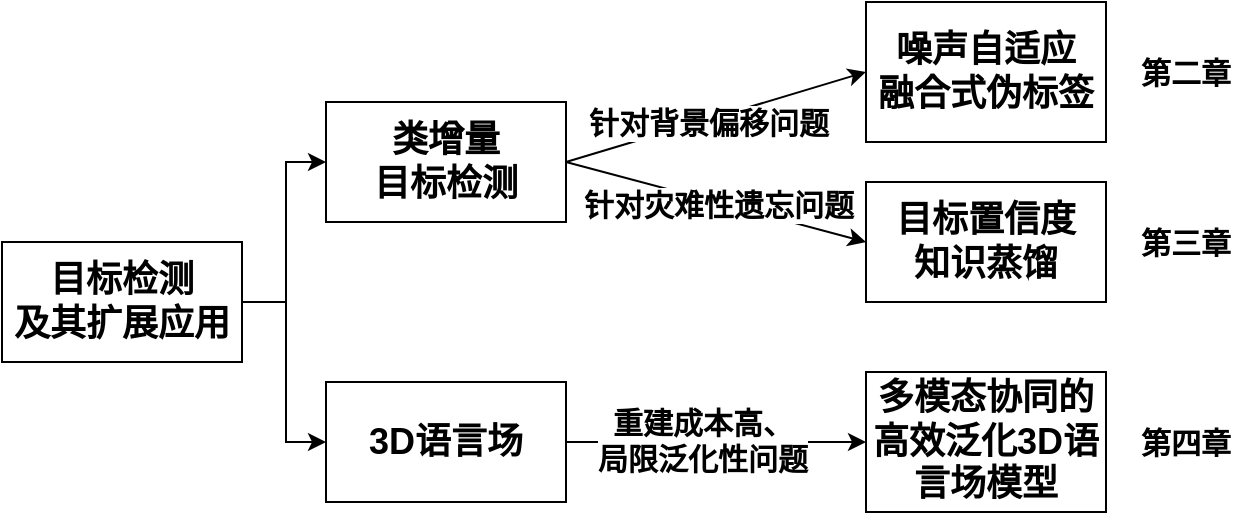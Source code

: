 <mxfile version="26.0.5">
  <diagram name="第 1 页" id="9PxOJa-GYMEY9I_e3lbe">
    <mxGraphModel dx="794" dy="464" grid="1" gridSize="10" guides="1" tooltips="1" connect="1" arrows="1" fold="1" page="1" pageScale="1" pageWidth="827" pageHeight="1169" math="0" shadow="0">
      <root>
        <mxCell id="0" />
        <mxCell id="1" parent="0" />
        <mxCell id="6DWLwP2dBzeRYAyNFLK5-1" value="&lt;font style=&quot;font-size: 18px;&quot;&gt;&lt;b&gt;目标检测&lt;/b&gt;&lt;/font&gt;&lt;div&gt;&lt;font style=&quot;font-size: 18px;&quot;&gt;&lt;b&gt;及其扩展应用&lt;/b&gt;&lt;/font&gt;&lt;/div&gt;" style="rounded=0;whiteSpace=wrap;html=1;" parent="1" vertex="1">
          <mxGeometry x="118" y="170" width="120" height="60" as="geometry" />
        </mxCell>
        <mxCell id="6DWLwP2dBzeRYAyNFLK5-2" value="&lt;span style=&quot;font-size: 18px;&quot;&gt;&lt;b&gt;类增量&lt;/b&gt;&lt;/span&gt;&lt;div&gt;&lt;span style=&quot;font-size: 18px;&quot;&gt;&lt;b&gt;目标检测&lt;/b&gt;&lt;/span&gt;&lt;/div&gt;" style="rounded=0;whiteSpace=wrap;html=1;" parent="1" vertex="1">
          <mxGeometry x="280" y="100" width="120" height="60" as="geometry" />
        </mxCell>
        <mxCell id="6DWLwP2dBzeRYAyNFLK5-3" value="&lt;span style=&quot;font-size: 18px;&quot;&gt;&lt;b&gt;3D语言场&lt;/b&gt;&lt;/span&gt;" style="rounded=0;whiteSpace=wrap;html=1;" parent="1" vertex="1">
          <mxGeometry x="280" y="240" width="120" height="60" as="geometry" />
        </mxCell>
        <mxCell id="6DWLwP2dBzeRYAyNFLK5-4" value="" style="endArrow=none;html=1;rounded=0;exitX=1;exitY=0.5;exitDx=0;exitDy=0;" parent="1" source="6DWLwP2dBzeRYAyNFLK5-1" edge="1">
          <mxGeometry width="50" height="50" relative="1" as="geometry">
            <mxPoint x="240" y="320" as="sourcePoint" />
            <mxPoint x="260" y="200" as="targetPoint" />
          </mxGeometry>
        </mxCell>
        <mxCell id="6DWLwP2dBzeRYAyNFLK5-5" value="" style="endArrow=classic;html=1;rounded=0;entryX=0;entryY=0.5;entryDx=0;entryDy=0;" parent="1" target="6DWLwP2dBzeRYAyNFLK5-2" edge="1">
          <mxGeometry width="50" height="50" relative="1" as="geometry">
            <mxPoint x="260" y="200" as="sourcePoint" />
            <mxPoint x="290" y="270" as="targetPoint" />
            <Array as="points">
              <mxPoint x="260" y="130" />
            </Array>
          </mxGeometry>
        </mxCell>
        <mxCell id="6DWLwP2dBzeRYAyNFLK5-6" value="" style="endArrow=classic;html=1;rounded=0;entryX=0;entryY=0.5;entryDx=0;entryDy=0;" parent="1" target="6DWLwP2dBzeRYAyNFLK5-3" edge="1">
          <mxGeometry width="50" height="50" relative="1" as="geometry">
            <mxPoint x="260" y="200" as="sourcePoint" />
            <mxPoint x="290" y="270" as="targetPoint" />
            <Array as="points">
              <mxPoint x="260" y="270" />
            </Array>
          </mxGeometry>
        </mxCell>
        <mxCell id="6DWLwP2dBzeRYAyNFLK5-8" value="&lt;span style=&quot;background-color: transparent; text-align: left;&quot;&gt;&lt;font style=&quot;font-size: 18px;&quot;&gt;&lt;b&gt;噪声自适应&lt;/b&gt;&lt;/font&gt;&lt;/span&gt;&lt;div&gt;&lt;span style=&quot;background-color: transparent; text-align: left;&quot;&gt;&lt;font style=&quot;font-size: 18px;&quot;&gt;&lt;b&gt;融合式伪标签&lt;/b&gt;&lt;/font&gt;&lt;/span&gt;&lt;/div&gt;" style="rounded=0;whiteSpace=wrap;html=1;" parent="1" vertex="1">
          <mxGeometry x="550" y="50" width="120" height="70" as="geometry" />
        </mxCell>
        <mxCell id="6DWLwP2dBzeRYAyNFLK5-9" value="&lt;span style=&quot;font-size: 18px;&quot;&gt;&lt;b&gt;目标置信度&lt;/b&gt;&lt;/span&gt;&lt;div&gt;&lt;span style=&quot;font-size: 18px;&quot;&gt;&lt;b&gt;知识蒸馏&lt;/b&gt;&lt;/span&gt;&lt;/div&gt;" style="rounded=0;whiteSpace=wrap;html=1;" parent="1" vertex="1">
          <mxGeometry x="550" y="140" width="120" height="60" as="geometry" />
        </mxCell>
        <mxCell id="6DWLwP2dBzeRYAyNFLK5-10" value="" style="endArrow=classic;html=1;rounded=0;exitX=1;exitY=0.5;exitDx=0;exitDy=0;entryX=0;entryY=0.5;entryDx=0;entryDy=0;" parent="1" source="6DWLwP2dBzeRYAyNFLK5-2" target="6DWLwP2dBzeRYAyNFLK5-8" edge="1">
          <mxGeometry width="50" height="50" relative="1" as="geometry">
            <mxPoint x="430" y="150" as="sourcePoint" />
            <mxPoint x="450" y="80" as="targetPoint" />
          </mxGeometry>
        </mxCell>
        <mxCell id="6DWLwP2dBzeRYAyNFLK5-11" value="&lt;font style=&quot;font-size: 15px;&quot;&gt;&lt;b style=&quot;&quot;&gt;针对背景偏移问题&lt;/b&gt;&lt;/font&gt;" style="edgeLabel;html=1;align=center;verticalAlign=middle;resizable=0;points=[];" parent="6DWLwP2dBzeRYAyNFLK5-10" vertex="1" connectable="0">
          <mxGeometry x="-0.241" relative="1" as="geometry">
            <mxPoint x="14" y="-3" as="offset" />
          </mxGeometry>
        </mxCell>
        <mxCell id="6DWLwP2dBzeRYAyNFLK5-12" value="" style="endArrow=classic;html=1;rounded=0;exitX=1;exitY=0.5;exitDx=0;exitDy=0;entryX=0;entryY=0.5;entryDx=0;entryDy=0;" parent="1" source="6DWLwP2dBzeRYAyNFLK5-2" target="6DWLwP2dBzeRYAyNFLK5-9" edge="1">
          <mxGeometry width="50" height="50" relative="1" as="geometry">
            <mxPoint x="430" y="200" as="sourcePoint" />
            <mxPoint x="480" y="150" as="targetPoint" />
          </mxGeometry>
        </mxCell>
        <mxCell id="6DWLwP2dBzeRYAyNFLK5-13" value="&lt;font style=&quot;font-size: 15px;&quot;&gt;&lt;b&gt;针对灾难性遗忘问题&lt;/b&gt;&lt;/font&gt;" style="edgeLabel;html=1;align=center;verticalAlign=middle;resizable=0;points=[];" parent="6DWLwP2dBzeRYAyNFLK5-12" vertex="1" connectable="0">
          <mxGeometry x="0.011" y="-2" relative="1" as="geometry">
            <mxPoint y="-1" as="offset" />
          </mxGeometry>
        </mxCell>
        <mxCell id="6DWLwP2dBzeRYAyNFLK5-15" value="&lt;span style=&quot;font-size: 18px;&quot;&gt;&lt;b&gt;多模态协同的高效泛化3D语言场模型&lt;/b&gt;&lt;/span&gt;" style="rounded=0;whiteSpace=wrap;html=1;" parent="1" vertex="1">
          <mxGeometry x="550" y="235" width="120" height="70" as="geometry" />
        </mxCell>
        <mxCell id="6DWLwP2dBzeRYAyNFLK5-16" value="" style="endArrow=classic;html=1;rounded=0;exitX=1;exitY=0.5;exitDx=0;exitDy=0;entryX=0;entryY=0.5;entryDx=0;entryDy=0;" parent="1" source="6DWLwP2dBzeRYAyNFLK5-3" target="6DWLwP2dBzeRYAyNFLK5-15" edge="1">
          <mxGeometry width="50" height="50" relative="1" as="geometry">
            <mxPoint x="410" y="280" as="sourcePoint" />
            <mxPoint x="460" y="230" as="targetPoint" />
          </mxGeometry>
        </mxCell>
        <mxCell id="6DWLwP2dBzeRYAyNFLK5-17" value="&lt;font style=&quot;font-size: 15px;&quot;&gt;&lt;b&gt;重建成本高、&lt;/b&gt;&lt;/font&gt;&lt;div&gt;&lt;font style=&quot;font-size: 15px;&quot;&gt;&lt;b&gt;局限泛化性问题&lt;/b&gt;&lt;/font&gt;&lt;/div&gt;" style="edgeLabel;html=1;align=center;verticalAlign=middle;resizable=0;points=[];" parent="6DWLwP2dBzeRYAyNFLK5-16" vertex="1" connectable="0">
          <mxGeometry x="-0.096" y="1" relative="1" as="geometry">
            <mxPoint as="offset" />
          </mxGeometry>
        </mxCell>
        <mxCell id="sPjnnIMg6PRWZblBv97r-1" value="&lt;font style=&quot;font-size: 15px;&quot;&gt;&lt;b&gt;第二章&lt;/b&gt;&lt;/font&gt;" style="text;strokeColor=none;align=center;fillColor=none;html=1;verticalAlign=middle;whiteSpace=wrap;rounded=0;" vertex="1" parent="1">
          <mxGeometry x="680" y="70" width="60" height="30" as="geometry" />
        </mxCell>
        <mxCell id="sPjnnIMg6PRWZblBv97r-2" value="&lt;font style=&quot;font-size: 15px;&quot;&gt;&lt;b&gt;第三章&lt;/b&gt;&lt;/font&gt;" style="text;strokeColor=none;align=center;fillColor=none;html=1;verticalAlign=middle;whiteSpace=wrap;rounded=0;" vertex="1" parent="1">
          <mxGeometry x="680" y="155" width="60" height="30" as="geometry" />
        </mxCell>
        <mxCell id="sPjnnIMg6PRWZblBv97r-3" value="&lt;font style=&quot;font-size: 15px;&quot;&gt;&lt;b&gt;第四章&lt;/b&gt;&lt;/font&gt;" style="text;strokeColor=none;align=center;fillColor=none;html=1;verticalAlign=middle;whiteSpace=wrap;rounded=0;" vertex="1" parent="1">
          <mxGeometry x="680" y="255" width="60" height="30" as="geometry" />
        </mxCell>
      </root>
    </mxGraphModel>
  </diagram>
</mxfile>
